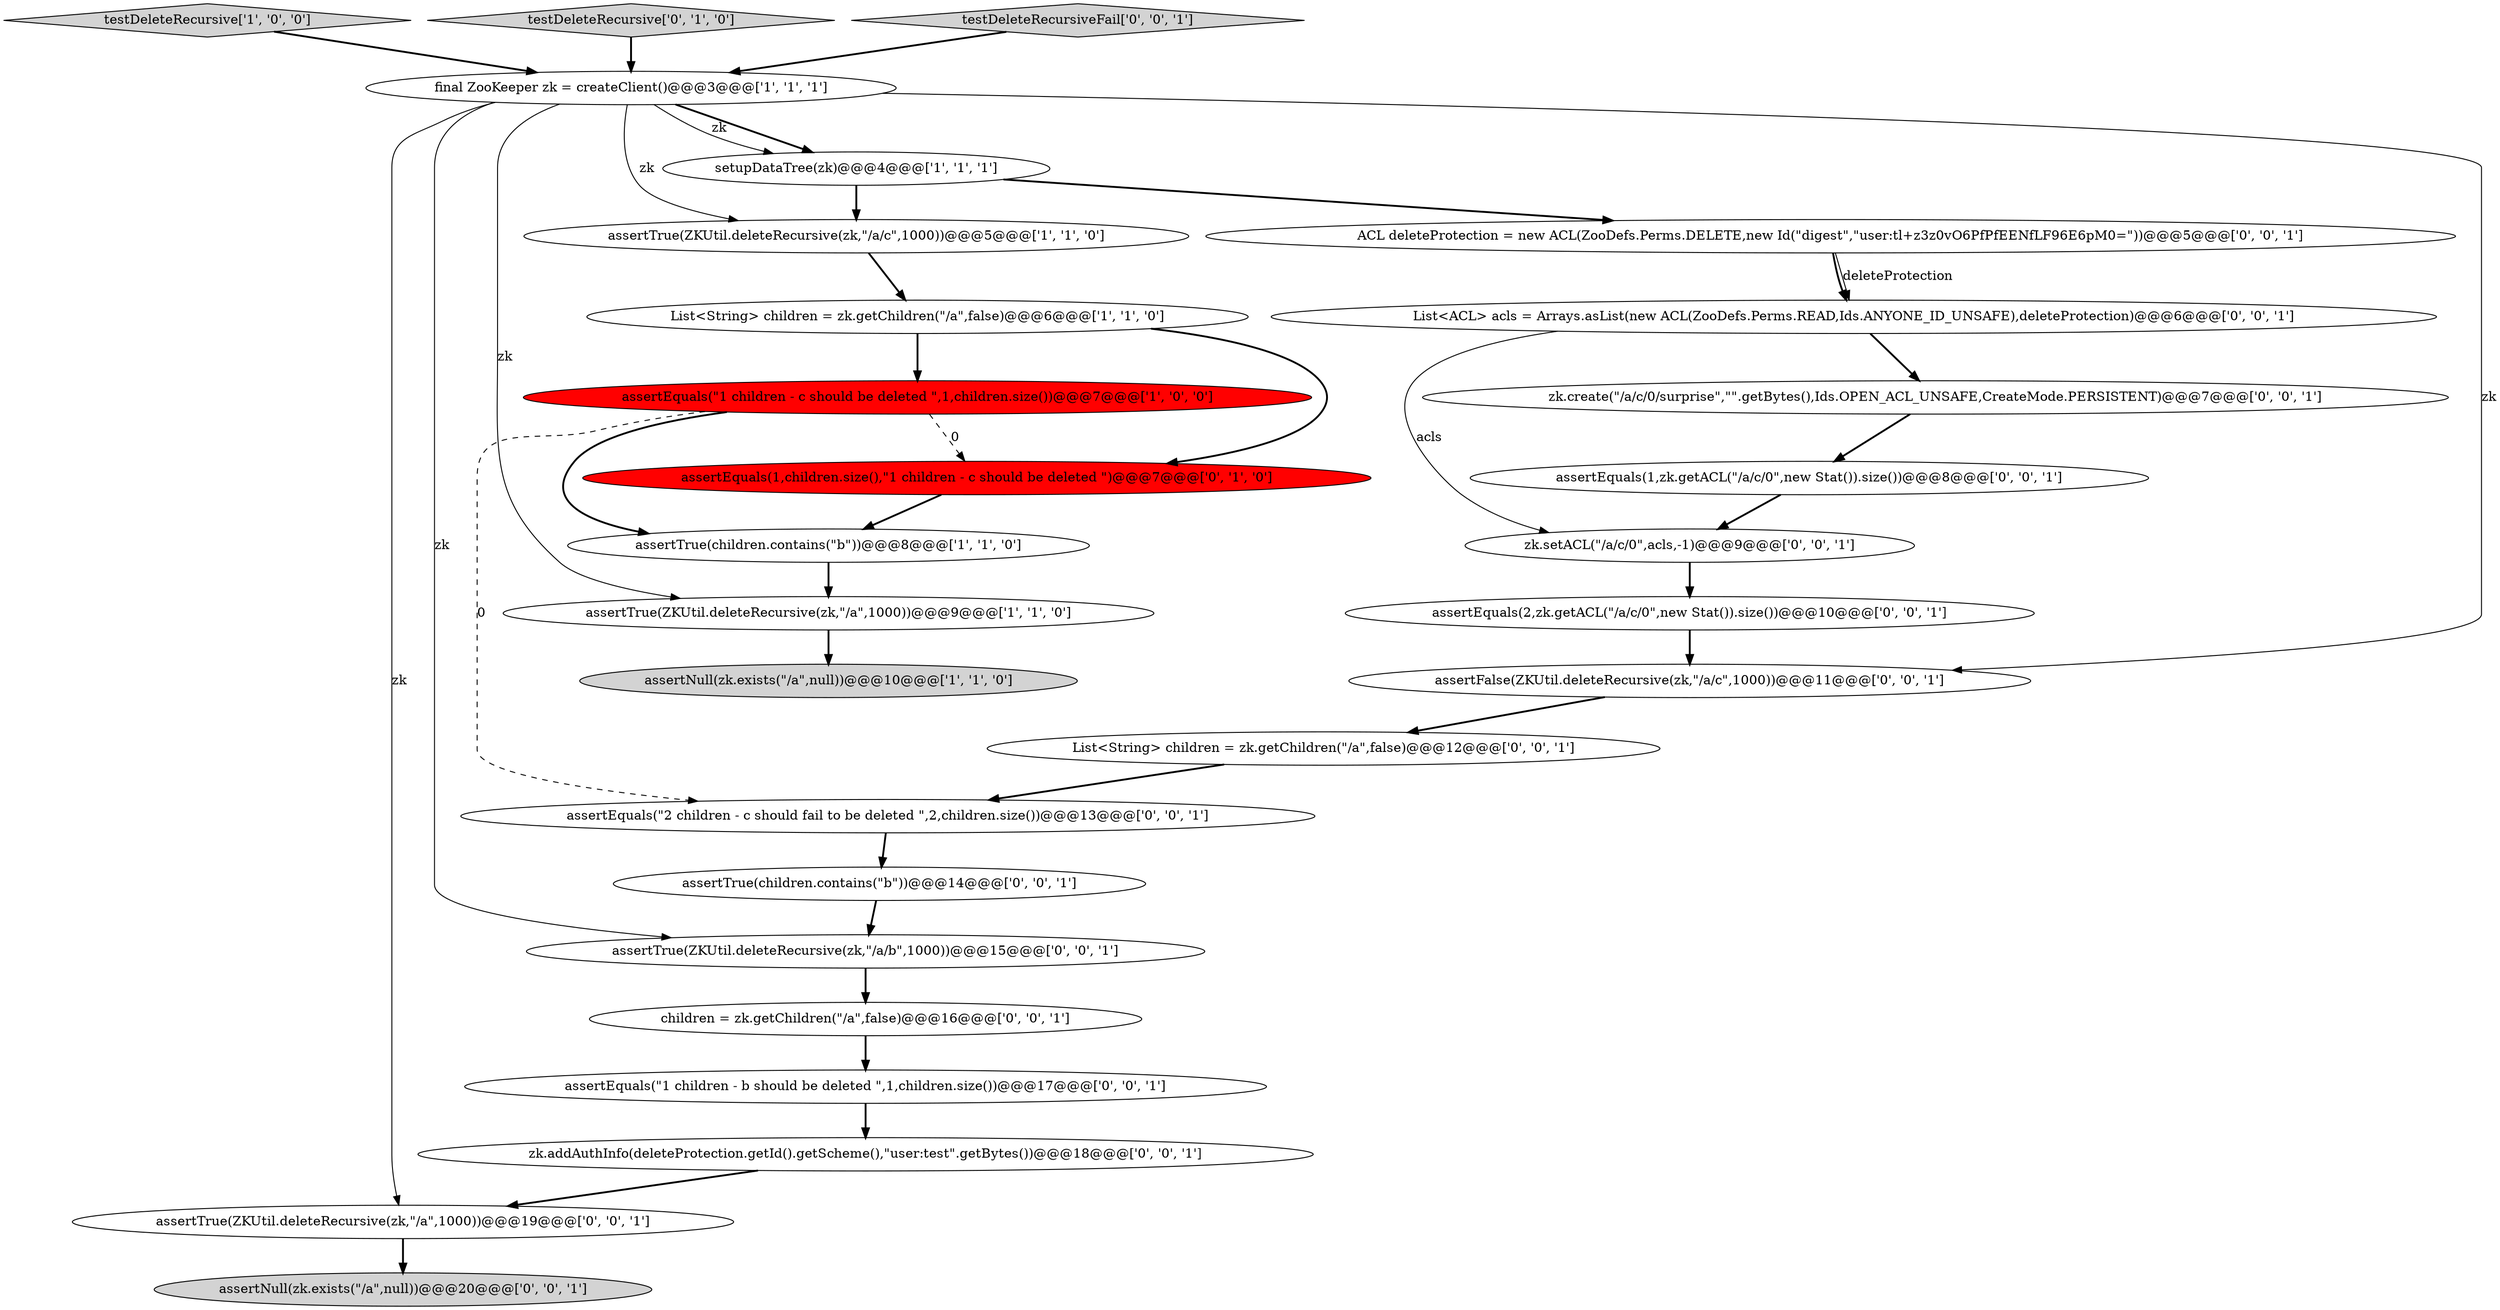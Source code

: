 digraph {
11 [style = filled, label = "assertEquals(2,zk.getACL(\"/a/c/0\",new Stat()).size())@@@10@@@['0', '0', '1']", fillcolor = white, shape = ellipse image = "AAA0AAABBB3BBB"];
19 [style = filled, label = "List<ACL> acls = Arrays.asList(new ACL(ZooDefs.Perms.READ,Ids.ANYONE_ID_UNSAFE),deleteProtection)@@@6@@@['0', '0', '1']", fillcolor = white, shape = ellipse image = "AAA0AAABBB3BBB"];
4 [style = filled, label = "List<String> children = zk.getChildren(\"/a\",false)@@@6@@@['1', '1', '0']", fillcolor = white, shape = ellipse image = "AAA0AAABBB1BBB"];
15 [style = filled, label = "assertEquals(\"1 children - b should be deleted \",1,children.size())@@@17@@@['0', '0', '1']", fillcolor = white, shape = ellipse image = "AAA0AAABBB3BBB"];
14 [style = filled, label = "assertTrue(ZKUtil.deleteRecursive(zk,\"/a\",1000))@@@19@@@['0', '0', '1']", fillcolor = white, shape = ellipse image = "AAA0AAABBB3BBB"];
6 [style = filled, label = "assertTrue(ZKUtil.deleteRecursive(zk,\"/a\",1000))@@@9@@@['1', '1', '0']", fillcolor = white, shape = ellipse image = "AAA0AAABBB1BBB"];
8 [style = filled, label = "testDeleteRecursive['1', '0', '0']", fillcolor = lightgray, shape = diamond image = "AAA0AAABBB1BBB"];
22 [style = filled, label = "assertFalse(ZKUtil.deleteRecursive(zk,\"/a/c\",1000))@@@11@@@['0', '0', '1']", fillcolor = white, shape = ellipse image = "AAA0AAABBB3BBB"];
9 [style = filled, label = "testDeleteRecursive['0', '1', '0']", fillcolor = lightgray, shape = diamond image = "AAA0AAABBB2BBB"];
25 [style = filled, label = "testDeleteRecursiveFail['0', '0', '1']", fillcolor = lightgray, shape = diamond image = "AAA0AAABBB3BBB"];
26 [style = filled, label = "children = zk.getChildren(\"/a\",false)@@@16@@@['0', '0', '1']", fillcolor = white, shape = ellipse image = "AAA0AAABBB3BBB"];
1 [style = filled, label = "setupDataTree(zk)@@@4@@@['1', '1', '1']", fillcolor = white, shape = ellipse image = "AAA0AAABBB1BBB"];
21 [style = filled, label = "zk.setACL(\"/a/c/0\",acls,-1)@@@9@@@['0', '0', '1']", fillcolor = white, shape = ellipse image = "AAA0AAABBB3BBB"];
24 [style = filled, label = "assertTrue(children.contains(\"b\"))@@@14@@@['0', '0', '1']", fillcolor = white, shape = ellipse image = "AAA0AAABBB3BBB"];
5 [style = filled, label = "final ZooKeeper zk = createClient()@@@3@@@['1', '1', '1']", fillcolor = white, shape = ellipse image = "AAA0AAABBB1BBB"];
7 [style = filled, label = "assertTrue(children.contains(\"b\"))@@@8@@@['1', '1', '0']", fillcolor = white, shape = ellipse image = "AAA0AAABBB1BBB"];
23 [style = filled, label = "List<String> children = zk.getChildren(\"/a\",false)@@@12@@@['0', '0', '1']", fillcolor = white, shape = ellipse image = "AAA0AAABBB3BBB"];
2 [style = filled, label = "assertTrue(ZKUtil.deleteRecursive(zk,\"/a/c\",1000))@@@5@@@['1', '1', '0']", fillcolor = white, shape = ellipse image = "AAA0AAABBB1BBB"];
0 [style = filled, label = "assertEquals(\"1 children - c should be deleted \",1,children.size())@@@7@@@['1', '0', '0']", fillcolor = red, shape = ellipse image = "AAA1AAABBB1BBB"];
12 [style = filled, label = "assertNull(zk.exists(\"/a\",null))@@@20@@@['0', '0', '1']", fillcolor = lightgray, shape = ellipse image = "AAA0AAABBB3BBB"];
16 [style = filled, label = "zk.addAuthInfo(deleteProtection.getId().getScheme(),\"user:test\".getBytes())@@@18@@@['0', '0', '1']", fillcolor = white, shape = ellipse image = "AAA0AAABBB3BBB"];
10 [style = filled, label = "assertEquals(1,children.size(),\"1 children - c should be deleted \")@@@7@@@['0', '1', '0']", fillcolor = red, shape = ellipse image = "AAA1AAABBB2BBB"];
3 [style = filled, label = "assertNull(zk.exists(\"/a\",null))@@@10@@@['1', '1', '0']", fillcolor = lightgray, shape = ellipse image = "AAA0AAABBB1BBB"];
18 [style = filled, label = "assertEquals(1,zk.getACL(\"/a/c/0\",new Stat()).size())@@@8@@@['0', '0', '1']", fillcolor = white, shape = ellipse image = "AAA0AAABBB3BBB"];
27 [style = filled, label = "assertEquals(\"2 children - c should fail to be deleted \",2,children.size())@@@13@@@['0', '0', '1']", fillcolor = white, shape = ellipse image = "AAA0AAABBB3BBB"];
17 [style = filled, label = "zk.create(\"/a/c/0/surprise\",\"\".getBytes(),Ids.OPEN_ACL_UNSAFE,CreateMode.PERSISTENT)@@@7@@@['0', '0', '1']", fillcolor = white, shape = ellipse image = "AAA0AAABBB3BBB"];
13 [style = filled, label = "ACL deleteProtection = new ACL(ZooDefs.Perms.DELETE,new Id(\"digest\",\"user:tl+z3z0vO6PfPfEENfLF96E6pM0=\"))@@@5@@@['0', '0', '1']", fillcolor = white, shape = ellipse image = "AAA0AAABBB3BBB"];
20 [style = filled, label = "assertTrue(ZKUtil.deleteRecursive(zk,\"/a/b\",1000))@@@15@@@['0', '0', '1']", fillcolor = white, shape = ellipse image = "AAA0AAABBB3BBB"];
5->6 [style = solid, label="zk"];
4->10 [style = bold, label=""];
6->3 [style = bold, label=""];
23->27 [style = bold, label=""];
20->26 [style = bold, label=""];
5->22 [style = solid, label="zk"];
19->17 [style = bold, label=""];
19->21 [style = solid, label="acls"];
13->19 [style = solid, label="deleteProtection"];
5->14 [style = solid, label="zk"];
0->27 [style = dashed, label="0"];
15->16 [style = bold, label=""];
2->4 [style = bold, label=""];
10->7 [style = bold, label=""];
1->13 [style = bold, label=""];
22->23 [style = bold, label=""];
0->10 [style = dashed, label="0"];
4->0 [style = bold, label=""];
0->7 [style = bold, label=""];
24->20 [style = bold, label=""];
5->1 [style = bold, label=""];
5->20 [style = solid, label="zk"];
13->19 [style = bold, label=""];
8->5 [style = bold, label=""];
21->11 [style = bold, label=""];
14->12 [style = bold, label=""];
7->6 [style = bold, label=""];
26->15 [style = bold, label=""];
11->22 [style = bold, label=""];
9->5 [style = bold, label=""];
16->14 [style = bold, label=""];
25->5 [style = bold, label=""];
27->24 [style = bold, label=""];
1->2 [style = bold, label=""];
18->21 [style = bold, label=""];
17->18 [style = bold, label=""];
5->1 [style = solid, label="zk"];
5->2 [style = solid, label="zk"];
}
